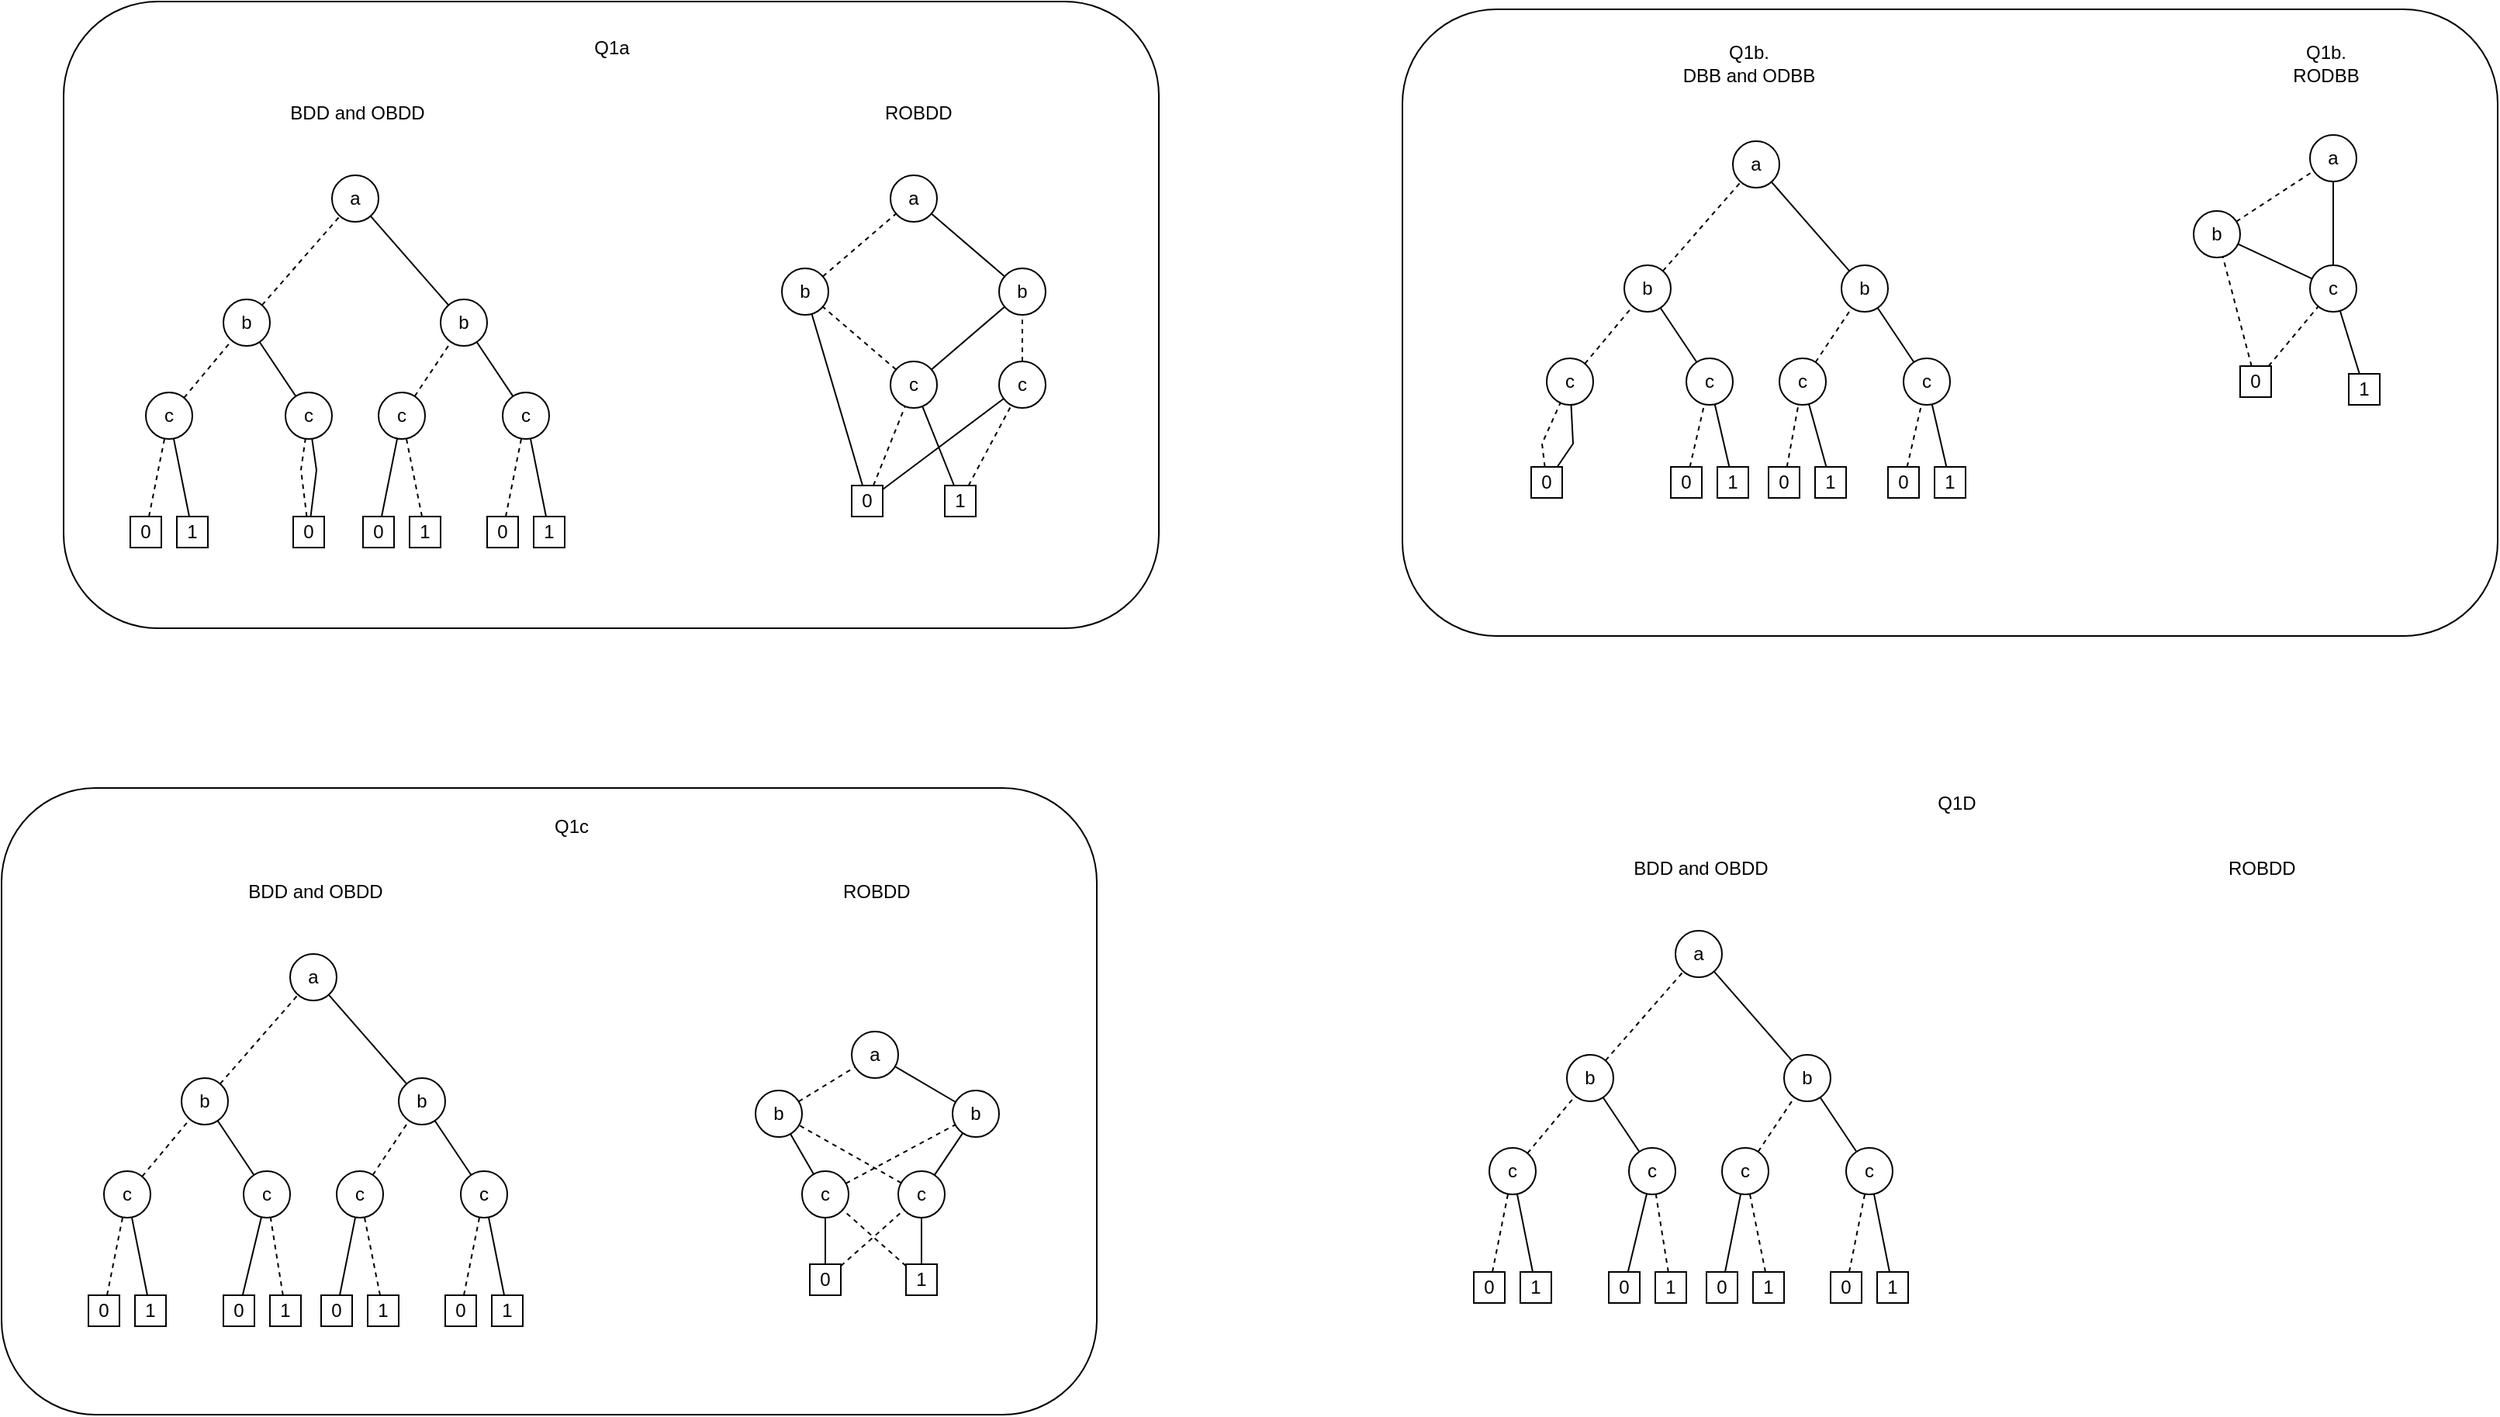 <mxfile version="27.2.0">
  <diagram name="Page-1" id="7E9gSxAwbtiFRUaCC5ca">
    <mxGraphModel dx="2230" dy="1006" grid="1" gridSize="10" guides="1" tooltips="1" connect="1" arrows="1" fold="1" page="0" pageScale="1" pageWidth="850" pageHeight="1100" math="0" shadow="0">
      <root>
        <mxCell id="0" />
        <mxCell id="1" parent="0" />
        <mxCell id="TRvrpSjDpHR4BY_lNr_P-204" value="" style="rounded=1;whiteSpace=wrap;html=1;" vertex="1" parent="1">
          <mxGeometry x="-153" y="515" width="706" height="404" as="geometry" />
        </mxCell>
        <mxCell id="TRvrpSjDpHR4BY_lNr_P-115" value="" style="rounded=1;whiteSpace=wrap;html=1;" vertex="1" parent="1">
          <mxGeometry x="750" y="13" width="706" height="404" as="geometry" />
        </mxCell>
        <mxCell id="TRvrpSjDpHR4BY_lNr_P-34" value="" style="rounded=1;whiteSpace=wrap;html=1;" vertex="1" parent="1">
          <mxGeometry x="-113" y="8" width="706" height="404" as="geometry" />
        </mxCell>
        <mxCell id="lUWKuF_8CkeKNWvW8N9--51" value="a" style="ellipse;whiteSpace=wrap;html=1;" parent="1" vertex="1">
          <mxGeometry x="420" y="120" width="30" height="30" as="geometry" />
        </mxCell>
        <mxCell id="lUWKuF_8CkeKNWvW8N9--52" value="b" style="ellipse;whiteSpace=wrap;html=1;" parent="1" vertex="1">
          <mxGeometry x="350" y="180" width="30" height="30" as="geometry" />
        </mxCell>
        <mxCell id="lUWKuF_8CkeKNWvW8N9--53" value="b" style="ellipse;whiteSpace=wrap;html=1;" parent="1" vertex="1">
          <mxGeometry x="490" y="180" width="30" height="30" as="geometry" />
        </mxCell>
        <mxCell id="lUWKuF_8CkeKNWvW8N9--54" value="" style="endArrow=none;dashed=1;html=1;rounded=0;" parent="1" source="lUWKuF_8CkeKNWvW8N9--52" target="lUWKuF_8CkeKNWvW8N9--51" edge="1">
          <mxGeometry width="50" height="50" relative="1" as="geometry">
            <mxPoint x="450" y="280" as="sourcePoint" />
            <mxPoint x="500" y="230" as="targetPoint" />
          </mxGeometry>
        </mxCell>
        <mxCell id="lUWKuF_8CkeKNWvW8N9--55" value="" style="endArrow=none;html=1;rounded=0;" parent="1" source="lUWKuF_8CkeKNWvW8N9--53" target="lUWKuF_8CkeKNWvW8N9--51" edge="1">
          <mxGeometry width="50" height="50" relative="1" as="geometry">
            <mxPoint x="450" y="280" as="sourcePoint" />
            <mxPoint x="500" y="230" as="targetPoint" />
          </mxGeometry>
        </mxCell>
        <mxCell id="lUWKuF_8CkeKNWvW8N9--58" value="c" style="ellipse;whiteSpace=wrap;html=1;" parent="1" vertex="1">
          <mxGeometry x="490" y="240" width="30" height="30" as="geometry" />
        </mxCell>
        <mxCell id="lUWKuF_8CkeKNWvW8N9--59" value="c" style="ellipse;whiteSpace=wrap;html=1;" parent="1" vertex="1">
          <mxGeometry x="420" y="240" width="30" height="30" as="geometry" />
        </mxCell>
        <mxCell id="lUWKuF_8CkeKNWvW8N9--60" value="" style="endArrow=none;dashed=1;html=1;rounded=0;" parent="1" source="lUWKuF_8CkeKNWvW8N9--58" target="lUWKuF_8CkeKNWvW8N9--53" edge="1">
          <mxGeometry width="50" height="50" relative="1" as="geometry">
            <mxPoint x="450" y="290" as="sourcePoint" />
            <mxPoint x="500" y="240" as="targetPoint" />
          </mxGeometry>
        </mxCell>
        <mxCell id="lUWKuF_8CkeKNWvW8N9--61" value="" style="endArrow=none;dashed=1;html=1;rounded=0;" parent="1" source="lUWKuF_8CkeKNWvW8N9--59" target="lUWKuF_8CkeKNWvW8N9--52" edge="1">
          <mxGeometry width="50" height="50" relative="1" as="geometry">
            <mxPoint x="450" y="290" as="sourcePoint" />
            <mxPoint x="500" y="240" as="targetPoint" />
          </mxGeometry>
        </mxCell>
        <mxCell id="lUWKuF_8CkeKNWvW8N9--62" value="" style="endArrow=none;html=1;rounded=0;" parent="1" source="lUWKuF_8CkeKNWvW8N9--64" target="lUWKuF_8CkeKNWvW8N9--52" edge="1">
          <mxGeometry width="50" height="50" relative="1" as="geometry">
            <mxPoint x="365" y="240" as="sourcePoint" />
            <mxPoint x="390" y="210" as="targetPoint" />
          </mxGeometry>
        </mxCell>
        <mxCell id="lUWKuF_8CkeKNWvW8N9--63" value="" style="endArrow=none;html=1;rounded=0;" parent="1" source="lUWKuF_8CkeKNWvW8N9--59" target="lUWKuF_8CkeKNWvW8N9--53" edge="1">
          <mxGeometry width="50" height="50" relative="1" as="geometry">
            <mxPoint x="450" y="290" as="sourcePoint" />
            <mxPoint x="500" y="240" as="targetPoint" />
          </mxGeometry>
        </mxCell>
        <mxCell id="lUWKuF_8CkeKNWvW8N9--64" value="0" style="whiteSpace=wrap;html=1;aspect=fixed;" parent="1" vertex="1">
          <mxGeometry x="395" y="320" width="20" height="20" as="geometry" />
        </mxCell>
        <mxCell id="lUWKuF_8CkeKNWvW8N9--65" value="1" style="whiteSpace=wrap;html=1;aspect=fixed;" parent="1" vertex="1">
          <mxGeometry x="455" y="320" width="20" height="20" as="geometry" />
        </mxCell>
        <mxCell id="lUWKuF_8CkeKNWvW8N9--70" value="" style="endArrow=none;dashed=1;html=1;rounded=0;" parent="1" source="lUWKuF_8CkeKNWvW8N9--65" target="lUWKuF_8CkeKNWvW8N9--58" edge="1">
          <mxGeometry width="50" height="50" relative="1" as="geometry">
            <mxPoint x="450" y="320" as="sourcePoint" />
            <mxPoint x="500" y="270" as="targetPoint" />
          </mxGeometry>
        </mxCell>
        <mxCell id="lUWKuF_8CkeKNWvW8N9--71" value="" style="endArrow=none;html=1;rounded=0;" parent="1" source="lUWKuF_8CkeKNWvW8N9--64" target="lUWKuF_8CkeKNWvW8N9--58" edge="1">
          <mxGeometry width="50" height="50" relative="1" as="geometry">
            <mxPoint x="360" y="400" as="sourcePoint" />
            <mxPoint x="410" y="350" as="targetPoint" />
          </mxGeometry>
        </mxCell>
        <mxCell id="lUWKuF_8CkeKNWvW8N9--72" value="" style="endArrow=none;dashed=1;html=1;rounded=0;" parent="1" source="lUWKuF_8CkeKNWvW8N9--64" target="lUWKuF_8CkeKNWvW8N9--59" edge="1">
          <mxGeometry width="50" height="50" relative="1" as="geometry">
            <mxPoint x="480" y="330" as="sourcePoint" />
            <mxPoint x="530" y="280" as="targetPoint" />
          </mxGeometry>
        </mxCell>
        <mxCell id="lUWKuF_8CkeKNWvW8N9--73" value="" style="endArrow=none;html=1;rounded=0;" parent="1" source="lUWKuF_8CkeKNWvW8N9--65" target="lUWKuF_8CkeKNWvW8N9--59" edge="1">
          <mxGeometry width="50" height="50" relative="1" as="geometry">
            <mxPoint x="480" y="380" as="sourcePoint" />
            <mxPoint x="530" y="330" as="targetPoint" />
          </mxGeometry>
        </mxCell>
        <mxCell id="TRvrpSjDpHR4BY_lNr_P-1" value="&amp;nbsp;ROBDD" style="text;html=1;align=center;verticalAlign=middle;resizable=0;points=[];autosize=1;strokeColor=none;fillColor=none;" vertex="1" parent="1">
          <mxGeometry x="403" y="67" width="65" height="26" as="geometry" />
        </mxCell>
        <mxCell id="TRvrpSjDpHR4BY_lNr_P-2" value="a" style="ellipse;whiteSpace=wrap;html=1;" vertex="1" parent="1">
          <mxGeometry x="60" y="120" width="30" height="30" as="geometry" />
        </mxCell>
        <mxCell id="TRvrpSjDpHR4BY_lNr_P-3" value="b" style="ellipse;whiteSpace=wrap;html=1;" vertex="1" parent="1">
          <mxGeometry x="-10" y="200" width="30" height="30" as="geometry" />
        </mxCell>
        <mxCell id="TRvrpSjDpHR4BY_lNr_P-4" value="b" style="ellipse;whiteSpace=wrap;html=1;" vertex="1" parent="1">
          <mxGeometry x="130" y="200" width="30" height="30" as="geometry" />
        </mxCell>
        <mxCell id="TRvrpSjDpHR4BY_lNr_P-5" value="" style="endArrow=none;dashed=1;html=1;rounded=0;" edge="1" parent="1" source="TRvrpSjDpHR4BY_lNr_P-3" target="TRvrpSjDpHR4BY_lNr_P-2">
          <mxGeometry width="50" height="50" relative="1" as="geometry">
            <mxPoint x="90" y="300" as="sourcePoint" />
            <mxPoint x="140" y="250" as="targetPoint" />
          </mxGeometry>
        </mxCell>
        <mxCell id="TRvrpSjDpHR4BY_lNr_P-6" value="" style="endArrow=none;html=1;rounded=0;" edge="1" parent="1" source="TRvrpSjDpHR4BY_lNr_P-4" target="TRvrpSjDpHR4BY_lNr_P-2">
          <mxGeometry width="50" height="50" relative="1" as="geometry">
            <mxPoint x="90" y="300" as="sourcePoint" />
            <mxPoint x="140" y="250" as="targetPoint" />
          </mxGeometry>
        </mxCell>
        <mxCell id="TRvrpSjDpHR4BY_lNr_P-7" value="c" style="ellipse;whiteSpace=wrap;html=1;" vertex="1" parent="1">
          <mxGeometry x="-60" y="260" width="30" height="30" as="geometry" />
        </mxCell>
        <mxCell id="TRvrpSjDpHR4BY_lNr_P-8" value="c" style="ellipse;whiteSpace=wrap;html=1;" vertex="1" parent="1">
          <mxGeometry x="30" y="260" width="30" height="30" as="geometry" />
        </mxCell>
        <mxCell id="TRvrpSjDpHR4BY_lNr_P-9" value="c" style="ellipse;whiteSpace=wrap;html=1;" vertex="1" parent="1">
          <mxGeometry x="90" y="260" width="30" height="30" as="geometry" />
        </mxCell>
        <mxCell id="TRvrpSjDpHR4BY_lNr_P-10" value="c" style="ellipse;whiteSpace=wrap;html=1;" vertex="1" parent="1">
          <mxGeometry x="170" y="260" width="30" height="30" as="geometry" />
        </mxCell>
        <mxCell id="TRvrpSjDpHR4BY_lNr_P-11" value="" style="endArrow=none;dashed=1;html=1;rounded=0;" edge="1" parent="1" source="TRvrpSjDpHR4BY_lNr_P-9" target="TRvrpSjDpHR4BY_lNr_P-4">
          <mxGeometry width="50" height="50" relative="1" as="geometry">
            <mxPoint x="90" y="310" as="sourcePoint" />
            <mxPoint x="140" y="260" as="targetPoint" />
          </mxGeometry>
        </mxCell>
        <mxCell id="TRvrpSjDpHR4BY_lNr_P-12" value="" style="endArrow=none;dashed=1;html=1;rounded=0;" edge="1" parent="1" source="TRvrpSjDpHR4BY_lNr_P-7" target="TRvrpSjDpHR4BY_lNr_P-3">
          <mxGeometry width="50" height="50" relative="1" as="geometry">
            <mxPoint x="90" y="310" as="sourcePoint" />
            <mxPoint x="140" y="260" as="targetPoint" />
          </mxGeometry>
        </mxCell>
        <mxCell id="TRvrpSjDpHR4BY_lNr_P-13" value="" style="endArrow=none;html=1;rounded=0;" edge="1" parent="1" source="TRvrpSjDpHR4BY_lNr_P-8" target="TRvrpSjDpHR4BY_lNr_P-3">
          <mxGeometry width="50" height="50" relative="1" as="geometry">
            <mxPoint x="-20" y="280" as="sourcePoint" />
            <mxPoint x="30" y="230" as="targetPoint" />
          </mxGeometry>
        </mxCell>
        <mxCell id="TRvrpSjDpHR4BY_lNr_P-14" value="" style="endArrow=none;html=1;rounded=0;" edge="1" parent="1" source="TRvrpSjDpHR4BY_lNr_P-10" target="TRvrpSjDpHR4BY_lNr_P-4">
          <mxGeometry width="50" height="50" relative="1" as="geometry">
            <mxPoint x="90" y="310" as="sourcePoint" />
            <mxPoint x="140" y="260" as="targetPoint" />
          </mxGeometry>
        </mxCell>
        <mxCell id="TRvrpSjDpHR4BY_lNr_P-15" value="0" style="whiteSpace=wrap;html=1;aspect=fixed;" vertex="1" parent="1">
          <mxGeometry x="160" y="340" width="20" height="20" as="geometry" />
        </mxCell>
        <mxCell id="TRvrpSjDpHR4BY_lNr_P-16" value="1" style="whiteSpace=wrap;html=1;aspect=fixed;" vertex="1" parent="1">
          <mxGeometry x="190" y="340" width="20" height="20" as="geometry" />
        </mxCell>
        <mxCell id="TRvrpSjDpHR4BY_lNr_P-17" value="" style="endArrow=none;dashed=1;html=1;rounded=0;" edge="1" parent="1" source="TRvrpSjDpHR4BY_lNr_P-26" target="TRvrpSjDpHR4BY_lNr_P-7">
          <mxGeometry width="50" height="50" relative="1" as="geometry">
            <mxPoint x="90" y="310" as="sourcePoint" />
            <mxPoint x="140" y="260" as="targetPoint" />
          </mxGeometry>
        </mxCell>
        <mxCell id="TRvrpSjDpHR4BY_lNr_P-18" value="" style="endArrow=none;html=1;rounded=0;" edge="1" parent="1" source="TRvrpSjDpHR4BY_lNr_P-7" target="TRvrpSjDpHR4BY_lNr_P-27">
          <mxGeometry width="50" height="50" relative="1" as="geometry">
            <mxPoint x="90" y="310" as="sourcePoint" />
            <mxPoint x="140" y="260" as="targetPoint" />
          </mxGeometry>
        </mxCell>
        <mxCell id="TRvrpSjDpHR4BY_lNr_P-19" value="" style="endArrow=none;dashed=1;html=1;rounded=0;" edge="1" parent="1" source="TRvrpSjDpHR4BY_lNr_P-28" target="TRvrpSjDpHR4BY_lNr_P-8">
          <mxGeometry width="50" height="50" relative="1" as="geometry">
            <mxPoint x="90" y="310" as="sourcePoint" />
            <mxPoint x="140" y="260" as="targetPoint" />
            <Array as="points">
              <mxPoint x="40" y="310" />
            </Array>
          </mxGeometry>
        </mxCell>
        <mxCell id="TRvrpSjDpHR4BY_lNr_P-20" value="" style="endArrow=none;html=1;rounded=0;" edge="1" parent="1" source="TRvrpSjDpHR4BY_lNr_P-28" target="TRvrpSjDpHR4BY_lNr_P-8">
          <mxGeometry width="50" height="50" relative="1" as="geometry">
            <mxPoint x="-10" y="510" as="sourcePoint" />
            <mxPoint x="40" y="460" as="targetPoint" />
            <Array as="points">
              <mxPoint x="50" y="310" />
            </Array>
          </mxGeometry>
        </mxCell>
        <mxCell id="TRvrpSjDpHR4BY_lNr_P-21" value="" style="endArrow=none;dashed=1;html=1;rounded=0;" edge="1" parent="1" source="TRvrpSjDpHR4BY_lNr_P-31" target="TRvrpSjDpHR4BY_lNr_P-9">
          <mxGeometry width="50" height="50" relative="1" as="geometry">
            <mxPoint x="90" y="340" as="sourcePoint" />
            <mxPoint x="140" y="290" as="targetPoint" />
          </mxGeometry>
        </mxCell>
        <mxCell id="TRvrpSjDpHR4BY_lNr_P-22" value="" style="endArrow=none;html=1;rounded=0;" edge="1" parent="1" source="TRvrpSjDpHR4BY_lNr_P-30" target="TRvrpSjDpHR4BY_lNr_P-9">
          <mxGeometry width="50" height="50" relative="1" as="geometry">
            <mxPoint y="420" as="sourcePoint" />
            <mxPoint x="50" y="370" as="targetPoint" />
          </mxGeometry>
        </mxCell>
        <mxCell id="TRvrpSjDpHR4BY_lNr_P-23" value="" style="endArrow=none;dashed=1;html=1;rounded=0;" edge="1" parent="1" source="TRvrpSjDpHR4BY_lNr_P-15" target="TRvrpSjDpHR4BY_lNr_P-10">
          <mxGeometry width="50" height="50" relative="1" as="geometry">
            <mxPoint x="120" y="350" as="sourcePoint" />
            <mxPoint x="170" y="300" as="targetPoint" />
          </mxGeometry>
        </mxCell>
        <mxCell id="TRvrpSjDpHR4BY_lNr_P-24" value="" style="endArrow=none;html=1;rounded=0;" edge="1" parent="1" source="TRvrpSjDpHR4BY_lNr_P-16" target="TRvrpSjDpHR4BY_lNr_P-10">
          <mxGeometry width="50" height="50" relative="1" as="geometry">
            <mxPoint x="120" y="400" as="sourcePoint" />
            <mxPoint x="170" y="350" as="targetPoint" />
          </mxGeometry>
        </mxCell>
        <mxCell id="TRvrpSjDpHR4BY_lNr_P-25" value="BDD and OBDD" style="text;html=1;align=center;verticalAlign=middle;resizable=0;points=[];autosize=1;strokeColor=none;fillColor=none;" vertex="1" parent="1">
          <mxGeometry x="23" y="67" width="105" height="26" as="geometry" />
        </mxCell>
        <mxCell id="TRvrpSjDpHR4BY_lNr_P-26" value="0" style="whiteSpace=wrap;html=1;aspect=fixed;" vertex="1" parent="1">
          <mxGeometry x="-70" y="340" width="20" height="20" as="geometry" />
        </mxCell>
        <mxCell id="TRvrpSjDpHR4BY_lNr_P-27" value="1" style="whiteSpace=wrap;html=1;aspect=fixed;" vertex="1" parent="1">
          <mxGeometry x="-40" y="340" width="20" height="20" as="geometry" />
        </mxCell>
        <mxCell id="TRvrpSjDpHR4BY_lNr_P-28" value="0" style="whiteSpace=wrap;html=1;aspect=fixed;" vertex="1" parent="1">
          <mxGeometry x="35" y="340" width="20" height="20" as="geometry" />
        </mxCell>
        <mxCell id="TRvrpSjDpHR4BY_lNr_P-30" value="0" style="whiteSpace=wrap;html=1;aspect=fixed;" vertex="1" parent="1">
          <mxGeometry x="80" y="340" width="20" height="20" as="geometry" />
        </mxCell>
        <mxCell id="TRvrpSjDpHR4BY_lNr_P-31" value="1" style="whiteSpace=wrap;html=1;aspect=fixed;" vertex="1" parent="1">
          <mxGeometry x="110" y="340" width="20" height="20" as="geometry" />
        </mxCell>
        <mxCell id="TRvrpSjDpHR4BY_lNr_P-35" value="Q1a" style="text;html=1;align=center;verticalAlign=middle;resizable=0;points=[];autosize=1;strokeColor=none;fillColor=none;" vertex="1" parent="1">
          <mxGeometry x="219.5" y="25" width="41" height="26" as="geometry" />
        </mxCell>
        <mxCell id="TRvrpSjDpHR4BY_lNr_P-39" value="a" style="ellipse;whiteSpace=wrap;html=1;" vertex="1" parent="1">
          <mxGeometry x="963" y="98" width="30" height="30" as="geometry" />
        </mxCell>
        <mxCell id="TRvrpSjDpHR4BY_lNr_P-40" value="b" style="ellipse;whiteSpace=wrap;html=1;" vertex="1" parent="1">
          <mxGeometry x="893" y="178" width="30" height="30" as="geometry" />
        </mxCell>
        <mxCell id="TRvrpSjDpHR4BY_lNr_P-41" value="b" style="ellipse;whiteSpace=wrap;html=1;" vertex="1" parent="1">
          <mxGeometry x="1033" y="178" width="30" height="30" as="geometry" />
        </mxCell>
        <mxCell id="TRvrpSjDpHR4BY_lNr_P-42" value="" style="endArrow=none;dashed=1;html=1;rounded=0;" edge="1" parent="1" source="TRvrpSjDpHR4BY_lNr_P-40" target="TRvrpSjDpHR4BY_lNr_P-39">
          <mxGeometry width="50" height="50" relative="1" as="geometry">
            <mxPoint x="993" y="278" as="sourcePoint" />
            <mxPoint x="1043" y="228" as="targetPoint" />
          </mxGeometry>
        </mxCell>
        <mxCell id="TRvrpSjDpHR4BY_lNr_P-43" value="" style="endArrow=none;html=1;rounded=0;" edge="1" parent="1" source="TRvrpSjDpHR4BY_lNr_P-41" target="TRvrpSjDpHR4BY_lNr_P-39">
          <mxGeometry width="50" height="50" relative="1" as="geometry">
            <mxPoint x="993" y="278" as="sourcePoint" />
            <mxPoint x="1043" y="228" as="targetPoint" />
          </mxGeometry>
        </mxCell>
        <mxCell id="TRvrpSjDpHR4BY_lNr_P-44" value="c" style="ellipse;whiteSpace=wrap;html=1;" vertex="1" parent="1">
          <mxGeometry x="843" y="238" width="30" height="30" as="geometry" />
        </mxCell>
        <mxCell id="TRvrpSjDpHR4BY_lNr_P-45" value="c" style="ellipse;whiteSpace=wrap;html=1;" vertex="1" parent="1">
          <mxGeometry x="933" y="238" width="30" height="30" as="geometry" />
        </mxCell>
        <mxCell id="TRvrpSjDpHR4BY_lNr_P-46" value="c" style="ellipse;whiteSpace=wrap;html=1;" vertex="1" parent="1">
          <mxGeometry x="993" y="238" width="30" height="30" as="geometry" />
        </mxCell>
        <mxCell id="TRvrpSjDpHR4BY_lNr_P-47" value="c" style="ellipse;whiteSpace=wrap;html=1;" vertex="1" parent="1">
          <mxGeometry x="1073" y="238" width="30" height="30" as="geometry" />
        </mxCell>
        <mxCell id="TRvrpSjDpHR4BY_lNr_P-48" value="" style="endArrow=none;dashed=1;html=1;rounded=0;" edge="1" parent="1" source="TRvrpSjDpHR4BY_lNr_P-46" target="TRvrpSjDpHR4BY_lNr_P-41">
          <mxGeometry width="50" height="50" relative="1" as="geometry">
            <mxPoint x="993" y="288" as="sourcePoint" />
            <mxPoint x="1043" y="238" as="targetPoint" />
          </mxGeometry>
        </mxCell>
        <mxCell id="TRvrpSjDpHR4BY_lNr_P-49" value="" style="endArrow=none;dashed=1;html=1;rounded=0;" edge="1" parent="1" source="TRvrpSjDpHR4BY_lNr_P-44" target="TRvrpSjDpHR4BY_lNr_P-40">
          <mxGeometry width="50" height="50" relative="1" as="geometry">
            <mxPoint x="993" y="288" as="sourcePoint" />
            <mxPoint x="1043" y="238" as="targetPoint" />
          </mxGeometry>
        </mxCell>
        <mxCell id="TRvrpSjDpHR4BY_lNr_P-50" value="" style="endArrow=none;html=1;rounded=0;" edge="1" parent="1" source="TRvrpSjDpHR4BY_lNr_P-45" target="TRvrpSjDpHR4BY_lNr_P-40">
          <mxGeometry width="50" height="50" relative="1" as="geometry">
            <mxPoint x="883" y="258" as="sourcePoint" />
            <mxPoint x="933" y="208" as="targetPoint" />
          </mxGeometry>
        </mxCell>
        <mxCell id="TRvrpSjDpHR4BY_lNr_P-51" value="" style="endArrow=none;html=1;rounded=0;" edge="1" parent="1" source="TRvrpSjDpHR4BY_lNr_P-47" target="TRvrpSjDpHR4BY_lNr_P-41">
          <mxGeometry width="50" height="50" relative="1" as="geometry">
            <mxPoint x="993" y="288" as="sourcePoint" />
            <mxPoint x="1043" y="238" as="targetPoint" />
          </mxGeometry>
        </mxCell>
        <mxCell id="TRvrpSjDpHR4BY_lNr_P-62" value="0" style="whiteSpace=wrap;html=1;aspect=fixed;" vertex="1" parent="1">
          <mxGeometry x="833" y="308" width="20" height="20" as="geometry" />
        </mxCell>
        <mxCell id="TRvrpSjDpHR4BY_lNr_P-69" value="0" style="whiteSpace=wrap;html=1;aspect=fixed;" vertex="1" parent="1">
          <mxGeometry x="923" y="308" width="20" height="20" as="geometry" />
        </mxCell>
        <mxCell id="TRvrpSjDpHR4BY_lNr_P-70" value="1" style="whiteSpace=wrap;html=1;aspect=fixed;" vertex="1" parent="1">
          <mxGeometry x="953" y="308" width="20" height="20" as="geometry" />
        </mxCell>
        <mxCell id="TRvrpSjDpHR4BY_lNr_P-71" value="0" style="whiteSpace=wrap;html=1;aspect=fixed;" vertex="1" parent="1">
          <mxGeometry x="986" y="308" width="20" height="20" as="geometry" />
        </mxCell>
        <mxCell id="TRvrpSjDpHR4BY_lNr_P-72" value="1" style="whiteSpace=wrap;html=1;aspect=fixed;" vertex="1" parent="1">
          <mxGeometry x="1016" y="308" width="20" height="20" as="geometry" />
        </mxCell>
        <mxCell id="TRvrpSjDpHR4BY_lNr_P-73" value="0" style="whiteSpace=wrap;html=1;aspect=fixed;" vertex="1" parent="1">
          <mxGeometry x="1063" y="308" width="20" height="20" as="geometry" />
        </mxCell>
        <mxCell id="TRvrpSjDpHR4BY_lNr_P-74" value="1" style="whiteSpace=wrap;html=1;aspect=fixed;" vertex="1" parent="1">
          <mxGeometry x="1093" y="308" width="20" height="20" as="geometry" />
        </mxCell>
        <mxCell id="TRvrpSjDpHR4BY_lNr_P-75" value="" style="endArrow=none;dashed=1;html=1;rounded=0;" edge="1" parent="1" source="TRvrpSjDpHR4BY_lNr_P-62" target="TRvrpSjDpHR4BY_lNr_P-44">
          <mxGeometry width="50" height="50" relative="1" as="geometry">
            <mxPoint x="784" y="334" as="sourcePoint" />
            <mxPoint x="834" y="284" as="targetPoint" />
            <Array as="points">
              <mxPoint x="840" y="293" />
            </Array>
          </mxGeometry>
        </mxCell>
        <mxCell id="TRvrpSjDpHR4BY_lNr_P-76" value="" style="endArrow=none;html=1;rounded=0;" edge="1" parent="1" source="TRvrpSjDpHR4BY_lNr_P-62" target="TRvrpSjDpHR4BY_lNr_P-44">
          <mxGeometry width="50" height="50" relative="1" as="geometry">
            <mxPoint x="784" y="348" as="sourcePoint" />
            <mxPoint x="834" y="298" as="targetPoint" />
            <Array as="points">
              <mxPoint x="860" y="293" />
            </Array>
          </mxGeometry>
        </mxCell>
        <mxCell id="TRvrpSjDpHR4BY_lNr_P-77" value="" style="endArrow=none;dashed=1;html=1;rounded=0;" edge="1" parent="1" source="TRvrpSjDpHR4BY_lNr_P-69" target="TRvrpSjDpHR4BY_lNr_P-45">
          <mxGeometry width="50" height="50" relative="1" as="geometry">
            <mxPoint x="880" y="333" as="sourcePoint" />
            <mxPoint x="930" y="283" as="targetPoint" />
          </mxGeometry>
        </mxCell>
        <mxCell id="TRvrpSjDpHR4BY_lNr_P-78" value="" style="endArrow=none;html=1;rounded=0;" edge="1" parent="1" source="TRvrpSjDpHR4BY_lNr_P-70" target="TRvrpSjDpHR4BY_lNr_P-45">
          <mxGeometry width="50" height="50" relative="1" as="geometry">
            <mxPoint x="860" y="373" as="sourcePoint" />
            <mxPoint x="910" y="323" as="targetPoint" />
          </mxGeometry>
        </mxCell>
        <mxCell id="TRvrpSjDpHR4BY_lNr_P-79" value="" style="endArrow=none;dashed=1;html=1;rounded=0;" edge="1" parent="1" source="TRvrpSjDpHR4BY_lNr_P-71" target="TRvrpSjDpHR4BY_lNr_P-46">
          <mxGeometry width="50" height="50" relative="1" as="geometry">
            <mxPoint x="970" y="333" as="sourcePoint" />
            <mxPoint x="1020" y="283" as="targetPoint" />
          </mxGeometry>
        </mxCell>
        <mxCell id="TRvrpSjDpHR4BY_lNr_P-80" value="" style="endArrow=none;html=1;rounded=0;" edge="1" parent="1" source="TRvrpSjDpHR4BY_lNr_P-72" target="TRvrpSjDpHR4BY_lNr_P-46">
          <mxGeometry width="50" height="50" relative="1" as="geometry">
            <mxPoint x="990" y="403" as="sourcePoint" />
            <mxPoint x="1040" y="353" as="targetPoint" />
          </mxGeometry>
        </mxCell>
        <mxCell id="TRvrpSjDpHR4BY_lNr_P-81" value="" style="endArrow=none;dashed=1;html=1;rounded=0;" edge="1" parent="1" source="TRvrpSjDpHR4BY_lNr_P-73" target="TRvrpSjDpHR4BY_lNr_P-47">
          <mxGeometry width="50" height="50" relative="1" as="geometry">
            <mxPoint x="1020" y="383" as="sourcePoint" />
            <mxPoint x="1070" y="333" as="targetPoint" />
          </mxGeometry>
        </mxCell>
        <mxCell id="TRvrpSjDpHR4BY_lNr_P-82" value="" style="endArrow=none;html=1;rounded=0;" edge="1" parent="1" source="TRvrpSjDpHR4BY_lNr_P-74" target="TRvrpSjDpHR4BY_lNr_P-47">
          <mxGeometry width="50" height="50" relative="1" as="geometry">
            <mxPoint x="1040" y="393" as="sourcePoint" />
            <mxPoint x="1090" y="343" as="targetPoint" />
          </mxGeometry>
        </mxCell>
        <mxCell id="TRvrpSjDpHR4BY_lNr_P-83" value="Q1b.&lt;br&gt;DBB and ODBB" style="text;html=1;align=center;verticalAlign=middle;resizable=0;points=[];autosize=1;strokeColor=none;fillColor=none;" vertex="1" parent="1">
          <mxGeometry x="918" y="28" width="110" height="40" as="geometry" />
        </mxCell>
        <mxCell id="TRvrpSjDpHR4BY_lNr_P-84" value="a" style="ellipse;whiteSpace=wrap;html=1;" vertex="1" parent="1">
          <mxGeometry x="1335" y="94" width="30" height="30" as="geometry" />
        </mxCell>
        <mxCell id="TRvrpSjDpHR4BY_lNr_P-85" value="b" style="ellipse;whiteSpace=wrap;html=1;" vertex="1" parent="1">
          <mxGeometry x="1260" y="143" width="30" height="30" as="geometry" />
        </mxCell>
        <mxCell id="TRvrpSjDpHR4BY_lNr_P-87" value="" style="endArrow=none;dashed=1;html=1;rounded=0;" edge="1" parent="1" source="TRvrpSjDpHR4BY_lNr_P-85" target="TRvrpSjDpHR4BY_lNr_P-84">
          <mxGeometry width="50" height="50" relative="1" as="geometry">
            <mxPoint x="1360" y="278" as="sourcePoint" />
            <mxPoint x="1410" y="228" as="targetPoint" />
          </mxGeometry>
        </mxCell>
        <mxCell id="TRvrpSjDpHR4BY_lNr_P-88" value="" style="endArrow=none;html=1;rounded=0;" edge="1" parent="1" source="TRvrpSjDpHR4BY_lNr_P-91" target="TRvrpSjDpHR4BY_lNr_P-84">
          <mxGeometry width="50" height="50" relative="1" as="geometry">
            <mxPoint x="1405.108" y="181.724" as="sourcePoint" />
            <mxPoint x="1410" y="228" as="targetPoint" />
          </mxGeometry>
        </mxCell>
        <mxCell id="TRvrpSjDpHR4BY_lNr_P-91" value="c" style="ellipse;whiteSpace=wrap;html=1;" vertex="1" parent="1">
          <mxGeometry x="1335" y="178" width="30" height="30" as="geometry" />
        </mxCell>
        <mxCell id="TRvrpSjDpHR4BY_lNr_P-94" value="" style="endArrow=none;dashed=1;html=1;rounded=0;" edge="1" parent="1" source="TRvrpSjDpHR4BY_lNr_P-99" target="TRvrpSjDpHR4BY_lNr_P-85">
          <mxGeometry width="50" height="50" relative="1" as="geometry">
            <mxPoint x="1275" y="238" as="sourcePoint" />
            <mxPoint x="1410" y="238" as="targetPoint" />
          </mxGeometry>
        </mxCell>
        <mxCell id="TRvrpSjDpHR4BY_lNr_P-95" value="" style="endArrow=none;html=1;rounded=0;" edge="1" parent="1" source="TRvrpSjDpHR4BY_lNr_P-91" target="TRvrpSjDpHR4BY_lNr_P-85">
          <mxGeometry width="50" height="50" relative="1" as="geometry">
            <mxPoint x="1250" y="258" as="sourcePoint" />
            <mxPoint x="1300" y="208" as="targetPoint" />
          </mxGeometry>
        </mxCell>
        <mxCell id="TRvrpSjDpHR4BY_lNr_P-99" value="0" style="whiteSpace=wrap;html=1;aspect=fixed;" vertex="1" parent="1">
          <mxGeometry x="1290" y="243" width="20" height="20" as="geometry" />
        </mxCell>
        <mxCell id="TRvrpSjDpHR4BY_lNr_P-100" value="1" style="whiteSpace=wrap;html=1;aspect=fixed;" vertex="1" parent="1">
          <mxGeometry x="1360" y="248" width="20" height="20" as="geometry" />
        </mxCell>
        <mxCell id="TRvrpSjDpHR4BY_lNr_P-109" value="" style="endArrow=none;dashed=1;html=1;rounded=0;" edge="1" parent="1" source="TRvrpSjDpHR4BY_lNr_P-99" target="TRvrpSjDpHR4BY_lNr_P-91">
          <mxGeometry width="50" height="50" relative="1" as="geometry">
            <mxPoint x="1337" y="333" as="sourcePoint" />
            <mxPoint x="1387" y="283" as="targetPoint" />
          </mxGeometry>
        </mxCell>
        <mxCell id="TRvrpSjDpHR4BY_lNr_P-110" value="" style="endArrow=none;html=1;rounded=0;" edge="1" parent="1" source="TRvrpSjDpHR4BY_lNr_P-100" target="TRvrpSjDpHR4BY_lNr_P-91">
          <mxGeometry width="50" height="50" relative="1" as="geometry">
            <mxPoint x="1357" y="403" as="sourcePoint" />
            <mxPoint x="1407" y="353" as="targetPoint" />
          </mxGeometry>
        </mxCell>
        <mxCell id="TRvrpSjDpHR4BY_lNr_P-114" value="Q1b.&lt;br&gt;RODBB" style="text;html=1;align=center;verticalAlign=middle;resizable=0;points=[];autosize=1;strokeColor=none;fillColor=none;" vertex="1" parent="1">
          <mxGeometry x="1310" y="28" width="70" height="40" as="geometry" />
        </mxCell>
        <mxCell id="TRvrpSjDpHR4BY_lNr_P-134" value="&amp;nbsp;ROBDD" style="text;html=1;align=center;verticalAlign=middle;resizable=0;points=[];autosize=1;strokeColor=none;fillColor=none;" vertex="1" parent="1">
          <mxGeometry x="376" y="569" width="65" height="26" as="geometry" />
        </mxCell>
        <mxCell id="TRvrpSjDpHR4BY_lNr_P-135" value="a" style="ellipse;whiteSpace=wrap;html=1;" vertex="1" parent="1">
          <mxGeometry x="33" y="622" width="30" height="30" as="geometry" />
        </mxCell>
        <mxCell id="TRvrpSjDpHR4BY_lNr_P-136" value="b" style="ellipse;whiteSpace=wrap;html=1;" vertex="1" parent="1">
          <mxGeometry x="-37" y="702" width="30" height="30" as="geometry" />
        </mxCell>
        <mxCell id="TRvrpSjDpHR4BY_lNr_P-137" value="b" style="ellipse;whiteSpace=wrap;html=1;" vertex="1" parent="1">
          <mxGeometry x="103" y="702" width="30" height="30" as="geometry" />
        </mxCell>
        <mxCell id="TRvrpSjDpHR4BY_lNr_P-138" value="" style="endArrow=none;dashed=1;html=1;rounded=0;" edge="1" parent="1" source="TRvrpSjDpHR4BY_lNr_P-136" target="TRvrpSjDpHR4BY_lNr_P-135">
          <mxGeometry width="50" height="50" relative="1" as="geometry">
            <mxPoint x="63" y="802" as="sourcePoint" />
            <mxPoint x="113" y="752" as="targetPoint" />
          </mxGeometry>
        </mxCell>
        <mxCell id="TRvrpSjDpHR4BY_lNr_P-139" value="" style="endArrow=none;html=1;rounded=0;" edge="1" parent="1" source="TRvrpSjDpHR4BY_lNr_P-137" target="TRvrpSjDpHR4BY_lNr_P-135">
          <mxGeometry width="50" height="50" relative="1" as="geometry">
            <mxPoint x="63" y="802" as="sourcePoint" />
            <mxPoint x="113" y="752" as="targetPoint" />
          </mxGeometry>
        </mxCell>
        <mxCell id="TRvrpSjDpHR4BY_lNr_P-140" value="c" style="ellipse;whiteSpace=wrap;html=1;" vertex="1" parent="1">
          <mxGeometry x="-87" y="762" width="30" height="30" as="geometry" />
        </mxCell>
        <mxCell id="TRvrpSjDpHR4BY_lNr_P-141" value="c" style="ellipse;whiteSpace=wrap;html=1;" vertex="1" parent="1">
          <mxGeometry x="3" y="762" width="30" height="30" as="geometry" />
        </mxCell>
        <mxCell id="TRvrpSjDpHR4BY_lNr_P-142" value="c" style="ellipse;whiteSpace=wrap;html=1;" vertex="1" parent="1">
          <mxGeometry x="63" y="762" width="30" height="30" as="geometry" />
        </mxCell>
        <mxCell id="TRvrpSjDpHR4BY_lNr_P-143" value="c" style="ellipse;whiteSpace=wrap;html=1;" vertex="1" parent="1">
          <mxGeometry x="143" y="762" width="30" height="30" as="geometry" />
        </mxCell>
        <mxCell id="TRvrpSjDpHR4BY_lNr_P-144" value="" style="endArrow=none;dashed=1;html=1;rounded=0;" edge="1" parent="1" source="TRvrpSjDpHR4BY_lNr_P-142" target="TRvrpSjDpHR4BY_lNr_P-137">
          <mxGeometry width="50" height="50" relative="1" as="geometry">
            <mxPoint x="63" y="812" as="sourcePoint" />
            <mxPoint x="113" y="762" as="targetPoint" />
          </mxGeometry>
        </mxCell>
        <mxCell id="TRvrpSjDpHR4BY_lNr_P-145" value="" style="endArrow=none;dashed=1;html=1;rounded=0;" edge="1" parent="1" source="TRvrpSjDpHR4BY_lNr_P-140" target="TRvrpSjDpHR4BY_lNr_P-136">
          <mxGeometry width="50" height="50" relative="1" as="geometry">
            <mxPoint x="63" y="812" as="sourcePoint" />
            <mxPoint x="113" y="762" as="targetPoint" />
          </mxGeometry>
        </mxCell>
        <mxCell id="TRvrpSjDpHR4BY_lNr_P-146" value="" style="endArrow=none;html=1;rounded=0;" edge="1" parent="1" source="TRvrpSjDpHR4BY_lNr_P-141" target="TRvrpSjDpHR4BY_lNr_P-136">
          <mxGeometry width="50" height="50" relative="1" as="geometry">
            <mxPoint x="-47" y="782" as="sourcePoint" />
            <mxPoint x="3" y="732" as="targetPoint" />
          </mxGeometry>
        </mxCell>
        <mxCell id="TRvrpSjDpHR4BY_lNr_P-147" value="" style="endArrow=none;html=1;rounded=0;" edge="1" parent="1" source="TRvrpSjDpHR4BY_lNr_P-143" target="TRvrpSjDpHR4BY_lNr_P-137">
          <mxGeometry width="50" height="50" relative="1" as="geometry">
            <mxPoint x="63" y="812" as="sourcePoint" />
            <mxPoint x="113" y="762" as="targetPoint" />
          </mxGeometry>
        </mxCell>
        <mxCell id="TRvrpSjDpHR4BY_lNr_P-148" value="0" style="whiteSpace=wrap;html=1;aspect=fixed;" vertex="1" parent="1">
          <mxGeometry x="133" y="842" width="20" height="20" as="geometry" />
        </mxCell>
        <mxCell id="TRvrpSjDpHR4BY_lNr_P-149" value="1" style="whiteSpace=wrap;html=1;aspect=fixed;" vertex="1" parent="1">
          <mxGeometry x="163" y="842" width="20" height="20" as="geometry" />
        </mxCell>
        <mxCell id="TRvrpSjDpHR4BY_lNr_P-158" value="BDD and OBDD" style="text;html=1;align=center;verticalAlign=middle;resizable=0;points=[];autosize=1;strokeColor=none;fillColor=none;" vertex="1" parent="1">
          <mxGeometry x="-4" y="569" width="105" height="26" as="geometry" />
        </mxCell>
        <mxCell id="TRvrpSjDpHR4BY_lNr_P-159" value="0" style="whiteSpace=wrap;html=1;aspect=fixed;" vertex="1" parent="1">
          <mxGeometry x="-97" y="842" width="20" height="20" as="geometry" />
        </mxCell>
        <mxCell id="TRvrpSjDpHR4BY_lNr_P-160" value="1" style="whiteSpace=wrap;html=1;aspect=fixed;" vertex="1" parent="1">
          <mxGeometry x="-67" y="842" width="20" height="20" as="geometry" />
        </mxCell>
        <mxCell id="TRvrpSjDpHR4BY_lNr_P-162" value="0" style="whiteSpace=wrap;html=1;aspect=fixed;" vertex="1" parent="1">
          <mxGeometry x="53" y="842" width="20" height="20" as="geometry" />
        </mxCell>
        <mxCell id="TRvrpSjDpHR4BY_lNr_P-163" value="1" style="whiteSpace=wrap;html=1;aspect=fixed;" vertex="1" parent="1">
          <mxGeometry x="83" y="842" width="20" height="20" as="geometry" />
        </mxCell>
        <mxCell id="TRvrpSjDpHR4BY_lNr_P-164" value="Q1c" style="text;html=1;align=center;verticalAlign=middle;resizable=0;points=[];autosize=1;strokeColor=none;fillColor=none;" vertex="1" parent="1">
          <mxGeometry x="188.5" y="525" width="50" height="30" as="geometry" />
        </mxCell>
        <mxCell id="TRvrpSjDpHR4BY_lNr_P-165" value="0" style="whiteSpace=wrap;html=1;aspect=fixed;" vertex="1" parent="1">
          <mxGeometry x="-10" y="842" width="20" height="20" as="geometry" />
        </mxCell>
        <mxCell id="TRvrpSjDpHR4BY_lNr_P-166" value="1" style="whiteSpace=wrap;html=1;aspect=fixed;" vertex="1" parent="1">
          <mxGeometry x="20" y="842" width="20" height="20" as="geometry" />
        </mxCell>
        <mxCell id="TRvrpSjDpHR4BY_lNr_P-167" value="" style="endArrow=none;dashed=1;html=1;rounded=0;" edge="1" parent="1" source="TRvrpSjDpHR4BY_lNr_P-159" target="TRvrpSjDpHR4BY_lNr_P-140">
          <mxGeometry width="50" height="50" relative="1" as="geometry">
            <mxPoint x="-120" y="860" as="sourcePoint" />
            <mxPoint x="-70" y="810" as="targetPoint" />
          </mxGeometry>
        </mxCell>
        <mxCell id="TRvrpSjDpHR4BY_lNr_P-168" value="" style="endArrow=none;html=1;rounded=0;" edge="1" parent="1" source="TRvrpSjDpHR4BY_lNr_P-160" target="TRvrpSjDpHR4BY_lNr_P-140">
          <mxGeometry width="50" height="50" relative="1" as="geometry">
            <mxPoint x="-140" y="840" as="sourcePoint" />
            <mxPoint x="-90" y="790" as="targetPoint" />
          </mxGeometry>
        </mxCell>
        <mxCell id="TRvrpSjDpHR4BY_lNr_P-169" value="" style="endArrow=none;dashed=1;html=1;rounded=0;" edge="1" parent="1" source="TRvrpSjDpHR4BY_lNr_P-166" target="TRvrpSjDpHR4BY_lNr_P-141">
          <mxGeometry width="50" height="50" relative="1" as="geometry">
            <mxPoint x="-30" y="840" as="sourcePoint" />
            <mxPoint x="20" y="790" as="targetPoint" />
          </mxGeometry>
        </mxCell>
        <mxCell id="TRvrpSjDpHR4BY_lNr_P-170" value="" style="endArrow=none;html=1;rounded=0;" edge="1" parent="1" source="TRvrpSjDpHR4BY_lNr_P-165" target="TRvrpSjDpHR4BY_lNr_P-141">
          <mxGeometry width="50" height="50" relative="1" as="geometry">
            <mxPoint x="-60" y="860" as="sourcePoint" />
            <mxPoint x="-10" y="810" as="targetPoint" />
          </mxGeometry>
        </mxCell>
        <mxCell id="TRvrpSjDpHR4BY_lNr_P-171" value="" style="endArrow=none;dashed=1;html=1;rounded=0;" edge="1" parent="1" source="TRvrpSjDpHR4BY_lNr_P-163" target="TRvrpSjDpHR4BY_lNr_P-142">
          <mxGeometry width="50" height="50" relative="1" as="geometry">
            <mxPoint x="50" y="920" as="sourcePoint" />
            <mxPoint x="100" y="870" as="targetPoint" />
          </mxGeometry>
        </mxCell>
        <mxCell id="TRvrpSjDpHR4BY_lNr_P-172" value="" style="endArrow=none;html=1;rounded=0;" edge="1" parent="1" source="TRvrpSjDpHR4BY_lNr_P-162" target="TRvrpSjDpHR4BY_lNr_P-142">
          <mxGeometry width="50" height="50" relative="1" as="geometry">
            <mxPoint x="20" y="860" as="sourcePoint" />
            <mxPoint x="70" y="810" as="targetPoint" />
          </mxGeometry>
        </mxCell>
        <mxCell id="TRvrpSjDpHR4BY_lNr_P-173" value="" style="endArrow=none;dashed=1;html=1;rounded=0;" edge="1" parent="1" source="TRvrpSjDpHR4BY_lNr_P-148" target="TRvrpSjDpHR4BY_lNr_P-143">
          <mxGeometry width="50" height="50" relative="1" as="geometry">
            <mxPoint x="150" y="870" as="sourcePoint" />
            <mxPoint x="200" y="820" as="targetPoint" />
          </mxGeometry>
        </mxCell>
        <mxCell id="TRvrpSjDpHR4BY_lNr_P-174" value="" style="endArrow=none;html=1;rounded=0;" edge="1" parent="1" source="TRvrpSjDpHR4BY_lNr_P-149" target="TRvrpSjDpHR4BY_lNr_P-143">
          <mxGeometry width="50" height="50" relative="1" as="geometry">
            <mxPoint x="230" y="820" as="sourcePoint" />
            <mxPoint x="230" y="820" as="targetPoint" />
          </mxGeometry>
        </mxCell>
        <mxCell id="TRvrpSjDpHR4BY_lNr_P-175" value="a" style="ellipse;whiteSpace=wrap;html=1;" vertex="1" parent="1">
          <mxGeometry x="395" y="672" width="30" height="30" as="geometry" />
        </mxCell>
        <mxCell id="TRvrpSjDpHR4BY_lNr_P-176" value="b" style="ellipse;whiteSpace=wrap;html=1;" vertex="1" parent="1">
          <mxGeometry x="333" y="710" width="30" height="30" as="geometry" />
        </mxCell>
        <mxCell id="TRvrpSjDpHR4BY_lNr_P-177" value="b" style="ellipse;whiteSpace=wrap;html=1;" vertex="1" parent="1">
          <mxGeometry x="460" y="710" width="30" height="30" as="geometry" />
        </mxCell>
        <mxCell id="TRvrpSjDpHR4BY_lNr_P-178" value="" style="endArrow=none;dashed=1;html=1;rounded=0;" edge="1" parent="1" source="TRvrpSjDpHR4BY_lNr_P-176" target="TRvrpSjDpHR4BY_lNr_P-175">
          <mxGeometry width="50" height="50" relative="1" as="geometry">
            <mxPoint x="420.5" y="802" as="sourcePoint" />
            <mxPoint x="470.5" y="752" as="targetPoint" />
          </mxGeometry>
        </mxCell>
        <mxCell id="TRvrpSjDpHR4BY_lNr_P-179" value="" style="endArrow=none;html=1;rounded=0;" edge="1" parent="1" source="TRvrpSjDpHR4BY_lNr_P-177" target="TRvrpSjDpHR4BY_lNr_P-175">
          <mxGeometry width="50" height="50" relative="1" as="geometry">
            <mxPoint x="420.5" y="802" as="sourcePoint" />
            <mxPoint x="470.5" y="752" as="targetPoint" />
          </mxGeometry>
        </mxCell>
        <mxCell id="TRvrpSjDpHR4BY_lNr_P-182" value="c" style="ellipse;whiteSpace=wrap;html=1;" vertex="1" parent="1">
          <mxGeometry x="363" y="762" width="30" height="30" as="geometry" />
        </mxCell>
        <mxCell id="TRvrpSjDpHR4BY_lNr_P-183" value="c" style="ellipse;whiteSpace=wrap;html=1;" vertex="1" parent="1">
          <mxGeometry x="425" y="762" width="30" height="30" as="geometry" />
        </mxCell>
        <mxCell id="TRvrpSjDpHR4BY_lNr_P-184" value="" style="endArrow=none;dashed=1;html=1;rounded=0;" edge="1" parent="1" source="TRvrpSjDpHR4BY_lNr_P-182" target="TRvrpSjDpHR4BY_lNr_P-177">
          <mxGeometry width="50" height="50" relative="1" as="geometry">
            <mxPoint x="420.5" y="812" as="sourcePoint" />
            <mxPoint x="470.5" y="762" as="targetPoint" />
          </mxGeometry>
        </mxCell>
        <mxCell id="TRvrpSjDpHR4BY_lNr_P-185" value="" style="endArrow=none;dashed=1;html=1;rounded=0;" edge="1" parent="1" source="TRvrpSjDpHR4BY_lNr_P-183" target="TRvrpSjDpHR4BY_lNr_P-176">
          <mxGeometry width="50" height="50" relative="1" as="geometry">
            <mxPoint x="420.5" y="812" as="sourcePoint" />
            <mxPoint x="470.5" y="762" as="targetPoint" />
          </mxGeometry>
        </mxCell>
        <mxCell id="TRvrpSjDpHR4BY_lNr_P-186" value="" style="endArrow=none;html=1;rounded=0;" edge="1" parent="1" source="TRvrpSjDpHR4BY_lNr_P-182" target="TRvrpSjDpHR4BY_lNr_P-176">
          <mxGeometry width="50" height="50" relative="1" as="geometry">
            <mxPoint x="310.5" y="782" as="sourcePoint" />
            <mxPoint x="360.5" y="732" as="targetPoint" />
          </mxGeometry>
        </mxCell>
        <mxCell id="TRvrpSjDpHR4BY_lNr_P-187" value="" style="endArrow=none;html=1;rounded=0;" edge="1" parent="1" source="TRvrpSjDpHR4BY_lNr_P-183" target="TRvrpSjDpHR4BY_lNr_P-177">
          <mxGeometry width="50" height="50" relative="1" as="geometry">
            <mxPoint x="420.5" y="812" as="sourcePoint" />
            <mxPoint x="470.5" y="762" as="targetPoint" />
          </mxGeometry>
        </mxCell>
        <mxCell id="TRvrpSjDpHR4BY_lNr_P-188" value="0" style="whiteSpace=wrap;html=1;aspect=fixed;" vertex="1" parent="1">
          <mxGeometry x="368" y="822" width="20" height="20" as="geometry" />
        </mxCell>
        <mxCell id="TRvrpSjDpHR4BY_lNr_P-189" value="1" style="whiteSpace=wrap;html=1;aspect=fixed;" vertex="1" parent="1">
          <mxGeometry x="430" y="822" width="20" height="20" as="geometry" />
        </mxCell>
        <mxCell id="TRvrpSjDpHR4BY_lNr_P-200" value="" style="endArrow=none;dashed=1;html=1;rounded=0;" edge="1" parent="1" source="TRvrpSjDpHR4BY_lNr_P-189" target="TRvrpSjDpHR4BY_lNr_P-182">
          <mxGeometry width="50" height="50" relative="1" as="geometry">
            <mxPoint x="350" y="920" as="sourcePoint" />
            <mxPoint x="400" y="870" as="targetPoint" />
          </mxGeometry>
        </mxCell>
        <mxCell id="TRvrpSjDpHR4BY_lNr_P-201" value="" style="endArrow=none;html=1;rounded=0;" edge="1" parent="1" source="TRvrpSjDpHR4BY_lNr_P-188" target="TRvrpSjDpHR4BY_lNr_P-182">
          <mxGeometry width="50" height="50" relative="1" as="geometry">
            <mxPoint x="320" y="860" as="sourcePoint" />
            <mxPoint x="370" y="810" as="targetPoint" />
          </mxGeometry>
        </mxCell>
        <mxCell id="TRvrpSjDpHR4BY_lNr_P-202" value="" style="endArrow=none;dashed=1;html=1;rounded=0;" edge="1" parent="1" source="TRvrpSjDpHR4BY_lNr_P-188" target="TRvrpSjDpHR4BY_lNr_P-183">
          <mxGeometry width="50" height="50" relative="1" as="geometry">
            <mxPoint x="507.5" y="870" as="sourcePoint" />
            <mxPoint x="557.5" y="820" as="targetPoint" />
          </mxGeometry>
        </mxCell>
        <mxCell id="TRvrpSjDpHR4BY_lNr_P-203" value="" style="endArrow=none;html=1;rounded=0;" edge="1" parent="1" source="TRvrpSjDpHR4BY_lNr_P-189" target="TRvrpSjDpHR4BY_lNr_P-183">
          <mxGeometry width="50" height="50" relative="1" as="geometry">
            <mxPoint x="587.5" y="820" as="sourcePoint" />
            <mxPoint x="587.5" y="820" as="targetPoint" />
          </mxGeometry>
        </mxCell>
        <mxCell id="TRvrpSjDpHR4BY_lNr_P-206" value="&amp;nbsp;ROBDD" style="text;html=1;align=center;verticalAlign=middle;resizable=0;points=[];autosize=1;strokeColor=none;fillColor=none;" vertex="1" parent="1">
          <mxGeometry x="1269" y="554" width="65" height="26" as="geometry" />
        </mxCell>
        <mxCell id="TRvrpSjDpHR4BY_lNr_P-207" value="a" style="ellipse;whiteSpace=wrap;html=1;" vertex="1" parent="1">
          <mxGeometry x="926" y="607" width="30" height="30" as="geometry" />
        </mxCell>
        <mxCell id="TRvrpSjDpHR4BY_lNr_P-208" value="b" style="ellipse;whiteSpace=wrap;html=1;" vertex="1" parent="1">
          <mxGeometry x="856" y="687" width="30" height="30" as="geometry" />
        </mxCell>
        <mxCell id="TRvrpSjDpHR4BY_lNr_P-209" value="b" style="ellipse;whiteSpace=wrap;html=1;" vertex="1" parent="1">
          <mxGeometry x="996" y="687" width="30" height="30" as="geometry" />
        </mxCell>
        <mxCell id="TRvrpSjDpHR4BY_lNr_P-210" value="" style="endArrow=none;dashed=1;html=1;rounded=0;" edge="1" parent="1" source="TRvrpSjDpHR4BY_lNr_P-208" target="TRvrpSjDpHR4BY_lNr_P-207">
          <mxGeometry width="50" height="50" relative="1" as="geometry">
            <mxPoint x="956" y="787" as="sourcePoint" />
            <mxPoint x="1006" y="737" as="targetPoint" />
          </mxGeometry>
        </mxCell>
        <mxCell id="TRvrpSjDpHR4BY_lNr_P-211" value="" style="endArrow=none;html=1;rounded=0;" edge="1" parent="1" source="TRvrpSjDpHR4BY_lNr_P-209" target="TRvrpSjDpHR4BY_lNr_P-207">
          <mxGeometry width="50" height="50" relative="1" as="geometry">
            <mxPoint x="956" y="787" as="sourcePoint" />
            <mxPoint x="1006" y="737" as="targetPoint" />
          </mxGeometry>
        </mxCell>
        <mxCell id="TRvrpSjDpHR4BY_lNr_P-212" value="c" style="ellipse;whiteSpace=wrap;html=1;" vertex="1" parent="1">
          <mxGeometry x="806" y="747" width="30" height="30" as="geometry" />
        </mxCell>
        <mxCell id="TRvrpSjDpHR4BY_lNr_P-213" value="c" style="ellipse;whiteSpace=wrap;html=1;" vertex="1" parent="1">
          <mxGeometry x="896" y="747" width="30" height="30" as="geometry" />
        </mxCell>
        <mxCell id="TRvrpSjDpHR4BY_lNr_P-214" value="c" style="ellipse;whiteSpace=wrap;html=1;" vertex="1" parent="1">
          <mxGeometry x="956" y="747" width="30" height="30" as="geometry" />
        </mxCell>
        <mxCell id="TRvrpSjDpHR4BY_lNr_P-215" value="c" style="ellipse;whiteSpace=wrap;html=1;" vertex="1" parent="1">
          <mxGeometry x="1036" y="747" width="30" height="30" as="geometry" />
        </mxCell>
        <mxCell id="TRvrpSjDpHR4BY_lNr_P-216" value="" style="endArrow=none;dashed=1;html=1;rounded=0;" edge="1" parent="1" source="TRvrpSjDpHR4BY_lNr_P-214" target="TRvrpSjDpHR4BY_lNr_P-209">
          <mxGeometry width="50" height="50" relative="1" as="geometry">
            <mxPoint x="956" y="797" as="sourcePoint" />
            <mxPoint x="1006" y="747" as="targetPoint" />
          </mxGeometry>
        </mxCell>
        <mxCell id="TRvrpSjDpHR4BY_lNr_P-217" value="" style="endArrow=none;dashed=1;html=1;rounded=0;" edge="1" parent="1" source="TRvrpSjDpHR4BY_lNr_P-212" target="TRvrpSjDpHR4BY_lNr_P-208">
          <mxGeometry width="50" height="50" relative="1" as="geometry">
            <mxPoint x="956" y="797" as="sourcePoint" />
            <mxPoint x="1006" y="747" as="targetPoint" />
          </mxGeometry>
        </mxCell>
        <mxCell id="TRvrpSjDpHR4BY_lNr_P-218" value="" style="endArrow=none;html=1;rounded=0;" edge="1" parent="1" source="TRvrpSjDpHR4BY_lNr_P-213" target="TRvrpSjDpHR4BY_lNr_P-208">
          <mxGeometry width="50" height="50" relative="1" as="geometry">
            <mxPoint x="846" y="767" as="sourcePoint" />
            <mxPoint x="896" y="717" as="targetPoint" />
          </mxGeometry>
        </mxCell>
        <mxCell id="TRvrpSjDpHR4BY_lNr_P-219" value="" style="endArrow=none;html=1;rounded=0;" edge="1" parent="1" source="TRvrpSjDpHR4BY_lNr_P-215" target="TRvrpSjDpHR4BY_lNr_P-209">
          <mxGeometry width="50" height="50" relative="1" as="geometry">
            <mxPoint x="956" y="797" as="sourcePoint" />
            <mxPoint x="1006" y="747" as="targetPoint" />
          </mxGeometry>
        </mxCell>
        <mxCell id="TRvrpSjDpHR4BY_lNr_P-220" value="0" style="whiteSpace=wrap;html=1;aspect=fixed;" vertex="1" parent="1">
          <mxGeometry x="1026" y="827" width="20" height="20" as="geometry" />
        </mxCell>
        <mxCell id="TRvrpSjDpHR4BY_lNr_P-221" value="1" style="whiteSpace=wrap;html=1;aspect=fixed;" vertex="1" parent="1">
          <mxGeometry x="1056" y="827" width="20" height="20" as="geometry" />
        </mxCell>
        <mxCell id="TRvrpSjDpHR4BY_lNr_P-222" value="BDD and OBDD" style="text;html=1;align=center;verticalAlign=middle;resizable=0;points=[];autosize=1;strokeColor=none;fillColor=none;" vertex="1" parent="1">
          <mxGeometry x="889" y="554" width="105" height="26" as="geometry" />
        </mxCell>
        <mxCell id="TRvrpSjDpHR4BY_lNr_P-223" value="0" style="whiteSpace=wrap;html=1;aspect=fixed;" vertex="1" parent="1">
          <mxGeometry x="796" y="827" width="20" height="20" as="geometry" />
        </mxCell>
        <mxCell id="TRvrpSjDpHR4BY_lNr_P-224" value="1" style="whiteSpace=wrap;html=1;aspect=fixed;" vertex="1" parent="1">
          <mxGeometry x="826" y="827" width="20" height="20" as="geometry" />
        </mxCell>
        <mxCell id="TRvrpSjDpHR4BY_lNr_P-225" value="0" style="whiteSpace=wrap;html=1;aspect=fixed;" vertex="1" parent="1">
          <mxGeometry x="946" y="827" width="20" height="20" as="geometry" />
        </mxCell>
        <mxCell id="TRvrpSjDpHR4BY_lNr_P-226" value="1" style="whiteSpace=wrap;html=1;aspect=fixed;" vertex="1" parent="1">
          <mxGeometry x="976" y="827" width="20" height="20" as="geometry" />
        </mxCell>
        <mxCell id="TRvrpSjDpHR4BY_lNr_P-227" value="Q1D" style="text;html=1;align=center;verticalAlign=middle;resizable=0;points=[];autosize=1;strokeColor=none;fillColor=none;" vertex="1" parent="1">
          <mxGeometry x="1081.5" y="510" width="50" height="30" as="geometry" />
        </mxCell>
        <mxCell id="TRvrpSjDpHR4BY_lNr_P-228" value="0" style="whiteSpace=wrap;html=1;aspect=fixed;" vertex="1" parent="1">
          <mxGeometry x="883" y="827" width="20" height="20" as="geometry" />
        </mxCell>
        <mxCell id="TRvrpSjDpHR4BY_lNr_P-229" value="1" style="whiteSpace=wrap;html=1;aspect=fixed;" vertex="1" parent="1">
          <mxGeometry x="913" y="827" width="20" height="20" as="geometry" />
        </mxCell>
        <mxCell id="TRvrpSjDpHR4BY_lNr_P-230" value="" style="endArrow=none;dashed=1;html=1;rounded=0;" edge="1" parent="1" source="TRvrpSjDpHR4BY_lNr_P-223" target="TRvrpSjDpHR4BY_lNr_P-212">
          <mxGeometry width="50" height="50" relative="1" as="geometry">
            <mxPoint x="773" y="845" as="sourcePoint" />
            <mxPoint x="823" y="795" as="targetPoint" />
          </mxGeometry>
        </mxCell>
        <mxCell id="TRvrpSjDpHR4BY_lNr_P-231" value="" style="endArrow=none;html=1;rounded=0;" edge="1" parent="1" source="TRvrpSjDpHR4BY_lNr_P-224" target="TRvrpSjDpHR4BY_lNr_P-212">
          <mxGeometry width="50" height="50" relative="1" as="geometry">
            <mxPoint x="753" y="825" as="sourcePoint" />
            <mxPoint x="803" y="775" as="targetPoint" />
          </mxGeometry>
        </mxCell>
        <mxCell id="TRvrpSjDpHR4BY_lNr_P-232" value="" style="endArrow=none;dashed=1;html=1;rounded=0;" edge="1" parent="1" source="TRvrpSjDpHR4BY_lNr_P-229" target="TRvrpSjDpHR4BY_lNr_P-213">
          <mxGeometry width="50" height="50" relative="1" as="geometry">
            <mxPoint x="863" y="825" as="sourcePoint" />
            <mxPoint x="913" y="775" as="targetPoint" />
          </mxGeometry>
        </mxCell>
        <mxCell id="TRvrpSjDpHR4BY_lNr_P-233" value="" style="endArrow=none;html=1;rounded=0;" edge="1" parent="1" source="TRvrpSjDpHR4BY_lNr_P-228" target="TRvrpSjDpHR4BY_lNr_P-213">
          <mxGeometry width="50" height="50" relative="1" as="geometry">
            <mxPoint x="833" y="845" as="sourcePoint" />
            <mxPoint x="883" y="795" as="targetPoint" />
          </mxGeometry>
        </mxCell>
        <mxCell id="TRvrpSjDpHR4BY_lNr_P-234" value="" style="endArrow=none;dashed=1;html=1;rounded=0;" edge="1" parent="1" source="TRvrpSjDpHR4BY_lNr_P-226" target="TRvrpSjDpHR4BY_lNr_P-214">
          <mxGeometry width="50" height="50" relative="1" as="geometry">
            <mxPoint x="943" y="905" as="sourcePoint" />
            <mxPoint x="993" y="855" as="targetPoint" />
          </mxGeometry>
        </mxCell>
        <mxCell id="TRvrpSjDpHR4BY_lNr_P-235" value="" style="endArrow=none;html=1;rounded=0;" edge="1" parent="1" source="TRvrpSjDpHR4BY_lNr_P-225" target="TRvrpSjDpHR4BY_lNr_P-214">
          <mxGeometry width="50" height="50" relative="1" as="geometry">
            <mxPoint x="913" y="845" as="sourcePoint" />
            <mxPoint x="963" y="795" as="targetPoint" />
          </mxGeometry>
        </mxCell>
        <mxCell id="TRvrpSjDpHR4BY_lNr_P-236" value="" style="endArrow=none;dashed=1;html=1;rounded=0;" edge="1" parent="1" source="TRvrpSjDpHR4BY_lNr_P-220" target="TRvrpSjDpHR4BY_lNr_P-215">
          <mxGeometry width="50" height="50" relative="1" as="geometry">
            <mxPoint x="1043" y="855" as="sourcePoint" />
            <mxPoint x="1093" y="805" as="targetPoint" />
          </mxGeometry>
        </mxCell>
        <mxCell id="TRvrpSjDpHR4BY_lNr_P-237" value="" style="endArrow=none;html=1;rounded=0;" edge="1" parent="1" source="TRvrpSjDpHR4BY_lNr_P-221" target="TRvrpSjDpHR4BY_lNr_P-215">
          <mxGeometry width="50" height="50" relative="1" as="geometry">
            <mxPoint x="1123" y="805" as="sourcePoint" />
            <mxPoint x="1123" y="805" as="targetPoint" />
          </mxGeometry>
        </mxCell>
      </root>
    </mxGraphModel>
  </diagram>
</mxfile>
